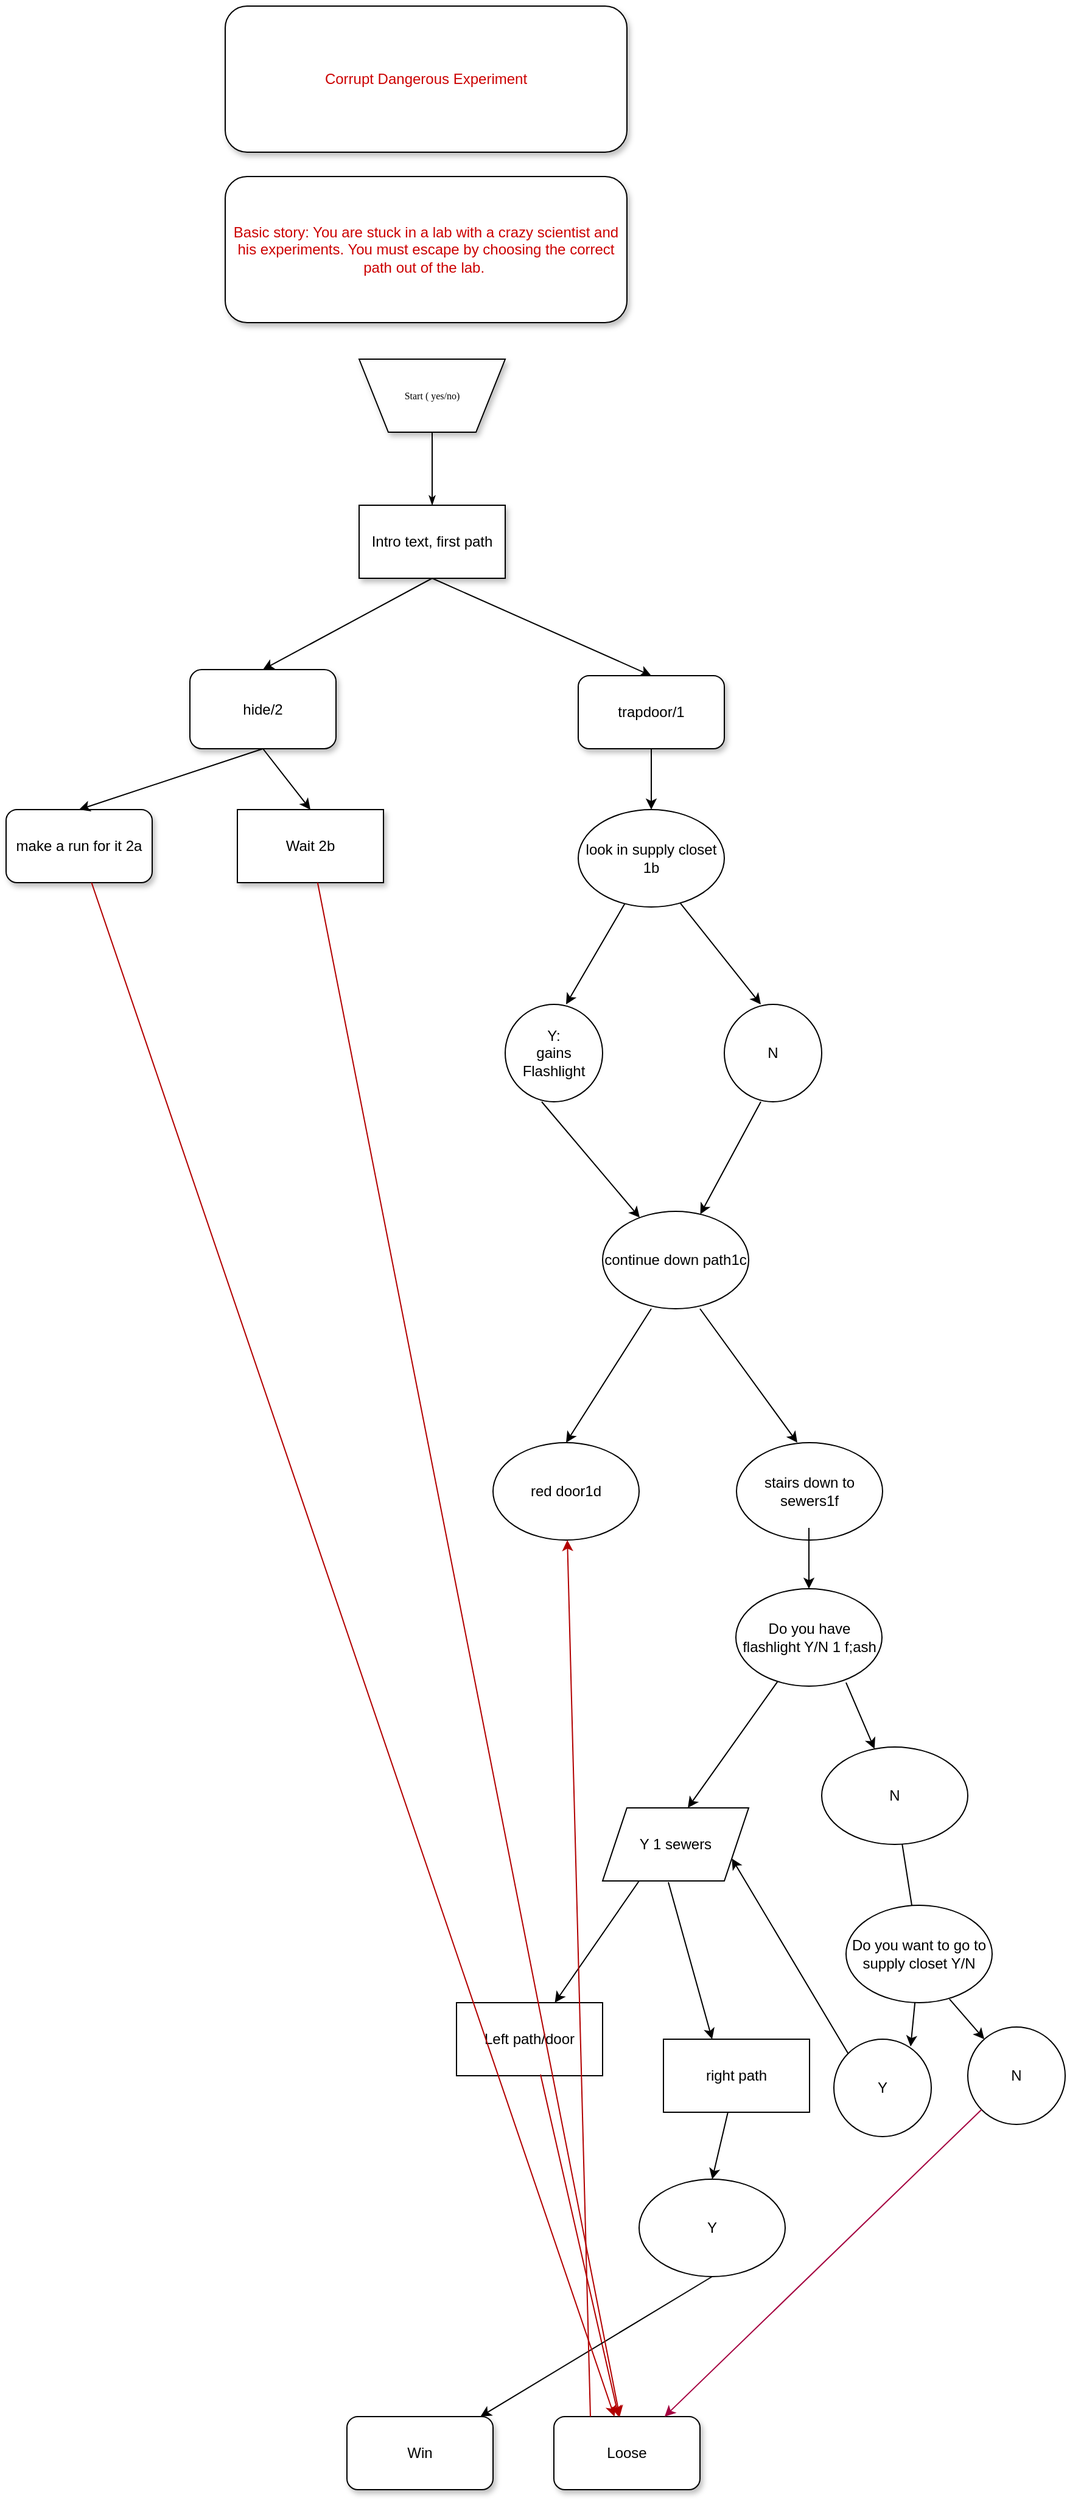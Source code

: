<mxfile version="17.1.2" type="github">
  <diagram name="Page-1" id="edf60f1a-56cd-e834-aa8a-f176f3a09ee4">
    <mxGraphModel dx="1422" dy="1644" grid="1" gridSize="10" guides="1" tooltips="1" connect="1" arrows="1" fold="1" page="1" pageScale="1" pageWidth="1100" pageHeight="850" background="none" math="0" shadow="0">
      <root>
        <mxCell id="0" />
        <mxCell id="1" parent="0" />
        <mxCell id="60e70716793133e9-31" style="edgeStyle=orthogonalEdgeStyle;rounded=0;html=1;labelBackgroundColor=none;startSize=5;endArrow=classicThin;endFill=1;endSize=5;jettySize=auto;orthogonalLoop=1;strokeWidth=1;fontFamily=Verdana;fontSize=8" parent="1" source="60e70716793133e9-2" edge="1">
          <mxGeometry relative="1" as="geometry">
            <mxPoint x="570" y="-100" as="targetPoint" />
            <Array as="points">
              <mxPoint x="570" y="-110" />
            </Array>
          </mxGeometry>
        </mxCell>
        <mxCell id="60e70716793133e9-2" value="Start ( yes/no)" style="shape=trapezoid;whiteSpace=wrap;html=1;rounded=0;shadow=1;labelBackgroundColor=none;strokeWidth=1;fontFamily=Verdana;fontSize=8;align=center;flipV=1;" parent="1" vertex="1">
          <mxGeometry x="510" y="-220" width="120" height="60" as="geometry" />
        </mxCell>
        <mxCell id="3-9XB3UlxTxE3NfFyeRO-2" value="Intro text, first path" style="rounded=0;whiteSpace=wrap;html=1;shadow=1;" parent="1" vertex="1">
          <mxGeometry x="510" y="-100" width="120" height="60" as="geometry" />
        </mxCell>
        <mxCell id="3-9XB3UlxTxE3NfFyeRO-3" value="" style="endArrow=classic;html=1;rounded=0;entryX=0.5;entryY=0;entryDx=0;entryDy=0;exitX=0.5;exitY=1;exitDx=0;exitDy=0;" parent="1" source="3-9XB3UlxTxE3NfFyeRO-2" target="3-9XB3UlxTxE3NfFyeRO-7" edge="1">
          <mxGeometry width="50" height="50" relative="1" as="geometry">
            <mxPoint x="540" y="-40" as="sourcePoint" />
            <mxPoint x="470" y="40" as="targetPoint" />
          </mxGeometry>
        </mxCell>
        <mxCell id="3-9XB3UlxTxE3NfFyeRO-6" value="trapdoor/1" style="rounded=1;whiteSpace=wrap;html=1;shadow=1;" parent="1" vertex="1">
          <mxGeometry x="690" y="40" width="120" height="60" as="geometry" />
        </mxCell>
        <mxCell id="3-9XB3UlxTxE3NfFyeRO-7" value="hide/2" style="rounded=1;whiteSpace=wrap;html=1;shadow=1;" parent="1" vertex="1">
          <mxGeometry x="371" y="35" width="120" height="65" as="geometry" />
        </mxCell>
        <mxCell id="3-9XB3UlxTxE3NfFyeRO-32" value="Loose" style="rounded=1;whiteSpace=wrap;html=1;shadow=1;" parent="1" vertex="1">
          <mxGeometry x="670" y="1470" width="120" height="60" as="geometry" />
        </mxCell>
        <mxCell id="3-9XB3UlxTxE3NfFyeRO-33" value="Win" style="rounded=1;whiteSpace=wrap;html=1;shadow=1;" parent="1" vertex="1">
          <mxGeometry x="500" y="1470" width="120" height="60" as="geometry" />
        </mxCell>
        <mxCell id="3-9XB3UlxTxE3NfFyeRO-95" value="Corrupt Dangerous Experiment" style="rounded=1;whiteSpace=wrap;html=1;shadow=1;fontColor=#CC0000;" parent="1" vertex="1">
          <mxGeometry x="400" y="-510" width="330" height="120" as="geometry" />
        </mxCell>
        <mxCell id="3-9XB3UlxTxE3NfFyeRO-97" value="Basic story: You are stuck in a lab with a crazy scientist and his experiments. You must escape by choosing the correct path out of the lab.&amp;nbsp;" style="rounded=1;whiteSpace=wrap;html=1;shadow=1;fontColor=#CC0000;" parent="1" vertex="1">
          <mxGeometry x="400" y="-370" width="330" height="120" as="geometry" />
        </mxCell>
        <mxCell id="DnY-BvmMV0OAxqjVJdHj-3" value="" style="endArrow=classic;html=1;rounded=0;entryX=0.5;entryY=0;entryDx=0;entryDy=0;exitX=0.5;exitY=1;exitDx=0;exitDy=0;" parent="1" source="3-9XB3UlxTxE3NfFyeRO-2" target="3-9XB3UlxTxE3NfFyeRO-6" edge="1">
          <mxGeometry width="50" height="50" relative="1" as="geometry">
            <mxPoint x="520" y="180" as="sourcePoint" />
            <mxPoint x="570" y="130" as="targetPoint" />
          </mxGeometry>
        </mxCell>
        <mxCell id="DnY-BvmMV0OAxqjVJdHj-4" value="look in supply closet 1b" style="ellipse;whiteSpace=wrap;html=1;" parent="1" vertex="1">
          <mxGeometry x="690" y="150" width="120" height="80" as="geometry" />
        </mxCell>
        <mxCell id="DnY-BvmMV0OAxqjVJdHj-5" value="" style="endArrow=classic;html=1;rounded=0;" parent="1" source="DnY-BvmMV0OAxqjVJdHj-4" edge="1">
          <mxGeometry width="50" height="50" relative="1" as="geometry">
            <mxPoint x="730" y="230" as="sourcePoint" />
            <mxPoint x="680" y="310" as="targetPoint" />
          </mxGeometry>
        </mxCell>
        <mxCell id="DnY-BvmMV0OAxqjVJdHj-6" value="" style="endArrow=classic;html=1;rounded=0;exitX=0.7;exitY=0.963;exitDx=0;exitDy=0;exitPerimeter=0;" parent="1" source="DnY-BvmMV0OAxqjVJdHj-4" edge="1">
          <mxGeometry width="50" height="50" relative="1" as="geometry">
            <mxPoint x="820" y="270" as="sourcePoint" />
            <mxPoint x="840" y="310" as="targetPoint" />
          </mxGeometry>
        </mxCell>
        <mxCell id="DnY-BvmMV0OAxqjVJdHj-7" value="N" style="ellipse;whiteSpace=wrap;html=1;aspect=fixed;" parent="1" vertex="1">
          <mxGeometry x="810" y="310" width="80" height="80" as="geometry" />
        </mxCell>
        <mxCell id="DnY-BvmMV0OAxqjVJdHj-8" value="Y:&lt;br&gt;gains Flashlight" style="ellipse;whiteSpace=wrap;html=1;aspect=fixed;" parent="1" vertex="1">
          <mxGeometry x="630" y="310" width="80" height="80" as="geometry" />
        </mxCell>
        <mxCell id="DnY-BvmMV0OAxqjVJdHj-9" value="" style="endArrow=classic;html=1;rounded=0;" parent="1" target="DnY-BvmMV0OAxqjVJdHj-11" edge="1">
          <mxGeometry width="50" height="50" relative="1" as="geometry">
            <mxPoint x="840" y="390" as="sourcePoint" />
            <mxPoint x="810" y="500" as="targetPoint" />
          </mxGeometry>
        </mxCell>
        <mxCell id="DnY-BvmMV0OAxqjVJdHj-10" value="" style="endArrow=classic;html=1;rounded=0;" parent="1" target="DnY-BvmMV0OAxqjVJdHj-11" edge="1">
          <mxGeometry width="50" height="50" relative="1" as="geometry">
            <mxPoint x="660" y="390" as="sourcePoint" />
            <mxPoint x="710" y="500" as="targetPoint" />
          </mxGeometry>
        </mxCell>
        <mxCell id="DnY-BvmMV0OAxqjVJdHj-11" value="continue down path1c" style="ellipse;whiteSpace=wrap;html=1;" parent="1" vertex="1">
          <mxGeometry x="710" y="480" width="120" height="80" as="geometry" />
        </mxCell>
        <mxCell id="DnY-BvmMV0OAxqjVJdHj-12" value="" style="endArrow=classic;html=1;rounded=0;" parent="1" edge="1">
          <mxGeometry width="50" height="50" relative="1" as="geometry">
            <mxPoint x="750" y="560" as="sourcePoint" />
            <mxPoint x="680" y="670" as="targetPoint" />
          </mxGeometry>
        </mxCell>
        <mxCell id="DnY-BvmMV0OAxqjVJdHj-13" value="" style="endArrow=classic;html=1;rounded=0;" parent="1" edge="1">
          <mxGeometry width="50" height="50" relative="1" as="geometry">
            <mxPoint x="790" y="560" as="sourcePoint" />
            <mxPoint x="870" y="670" as="targetPoint" />
          </mxGeometry>
        </mxCell>
        <mxCell id="DnY-BvmMV0OAxqjVJdHj-14" value="red door1d" style="ellipse;whiteSpace=wrap;html=1;" parent="1" vertex="1">
          <mxGeometry x="620" y="670" width="120" height="80" as="geometry" />
        </mxCell>
        <mxCell id="DnY-BvmMV0OAxqjVJdHj-15" value="stairs down to sewers1f" style="ellipse;whiteSpace=wrap;html=1;" parent="1" vertex="1">
          <mxGeometry x="820" y="670" width="120" height="80" as="geometry" />
        </mxCell>
        <mxCell id="DnY-BvmMV0OAxqjVJdHj-16" value="" style="endArrow=classic;html=1;rounded=0;" parent="1" target="DnY-BvmMV0OAxqjVJdHj-17" edge="1">
          <mxGeometry width="50" height="50" relative="1" as="geometry">
            <mxPoint x="879.5" y="740" as="sourcePoint" />
            <mxPoint x="879.5" y="830" as="targetPoint" />
            <Array as="points">
              <mxPoint x="879.5" y="790" />
            </Array>
          </mxGeometry>
        </mxCell>
        <mxCell id="DnY-BvmMV0OAxqjVJdHj-17" value="Do you have flashlight Y/N 1 f;ash" style="ellipse;whiteSpace=wrap;html=1;" parent="1" vertex="1">
          <mxGeometry x="819.5" y="790" width="120" height="80" as="geometry" />
        </mxCell>
        <mxCell id="DnY-BvmMV0OAxqjVJdHj-18" value="" style="endArrow=classic;html=1;rounded=0;" parent="1" source="DnY-BvmMV0OAxqjVJdHj-17" edge="1">
          <mxGeometry width="50" height="50" relative="1" as="geometry">
            <mxPoint x="520" y="1070" as="sourcePoint" />
            <mxPoint x="780" y="970" as="targetPoint" />
          </mxGeometry>
        </mxCell>
        <mxCell id="DnY-BvmMV0OAxqjVJdHj-19" value="" style="endArrow=classic;html=1;rounded=0;exitX=0.754;exitY=0.963;exitDx=0;exitDy=0;exitPerimeter=0;" parent="1" source="DnY-BvmMV0OAxqjVJdHj-17" target="DnY-BvmMV0OAxqjVJdHj-20" edge="1">
          <mxGeometry width="50" height="50" relative="1" as="geometry">
            <mxPoint x="520" y="1070" as="sourcePoint" />
            <mxPoint x="950" y="960" as="targetPoint" />
          </mxGeometry>
        </mxCell>
        <mxCell id="DnY-BvmMV0OAxqjVJdHj-20" value="N" style="ellipse;whiteSpace=wrap;html=1;" parent="1" vertex="1">
          <mxGeometry x="890" y="920" width="120" height="80" as="geometry" />
        </mxCell>
        <mxCell id="DnY-BvmMV0OAxqjVJdHj-21" value="Y 1 sewers" style="shape=parallelogram;perimeter=parallelogramPerimeter;whiteSpace=wrap;html=1;fixedSize=1;" parent="1" vertex="1">
          <mxGeometry x="710" y="970" width="120" height="60" as="geometry" />
        </mxCell>
        <mxCell id="DnY-BvmMV0OAxqjVJdHj-22" value="" style="endArrow=classic;html=1;rounded=0;exitX=0.45;exitY=1.017;exitDx=0;exitDy=0;exitPerimeter=0;" parent="1" source="DnY-BvmMV0OAxqjVJdHj-21" edge="1">
          <mxGeometry width="50" height="50" relative="1" as="geometry">
            <mxPoint x="520" y="1070" as="sourcePoint" />
            <mxPoint x="800" y="1160" as="targetPoint" />
          </mxGeometry>
        </mxCell>
        <mxCell id="DnY-BvmMV0OAxqjVJdHj-23" value="" style="endArrow=classic;html=1;rounded=0;exitX=0.25;exitY=1;exitDx=0;exitDy=0;" parent="1" source="DnY-BvmMV0OAxqjVJdHj-21" target="DnY-BvmMV0OAxqjVJdHj-24" edge="1">
          <mxGeometry width="50" height="50" relative="1" as="geometry">
            <mxPoint x="520" y="1070" as="sourcePoint" />
            <mxPoint x="650" y="1150" as="targetPoint" />
          </mxGeometry>
        </mxCell>
        <mxCell id="DnY-BvmMV0OAxqjVJdHj-24" value="Left path/door" style="rounded=0;whiteSpace=wrap;html=1;" parent="1" vertex="1">
          <mxGeometry x="590" y="1130" width="120" height="60" as="geometry" />
        </mxCell>
        <mxCell id="DnY-BvmMV0OAxqjVJdHj-25" value="right path" style="rounded=0;whiteSpace=wrap;html=1;" parent="1" vertex="1">
          <mxGeometry x="760" y="1160" width="120" height="60" as="geometry" />
        </mxCell>
        <mxCell id="DnY-BvmMV0OAxqjVJdHj-26" value="" style="endArrow=classic;html=1;rounded=0;exitX=0.575;exitY=0.983;exitDx=0;exitDy=0;exitPerimeter=0;fillColor=#e51400;strokeColor=#B20000;" parent="1" source="DnY-BvmMV0OAxqjVJdHj-24" target="3-9XB3UlxTxE3NfFyeRO-32" edge="1">
          <mxGeometry width="50" height="50" relative="1" as="geometry">
            <mxPoint x="520" y="1270" as="sourcePoint" />
            <mxPoint x="610" y="1340" as="targetPoint" />
          </mxGeometry>
        </mxCell>
        <mxCell id="DnY-BvmMV0OAxqjVJdHj-34" value="Y" style="ellipse;whiteSpace=wrap;html=1;" parent="1" vertex="1">
          <mxGeometry x="740" y="1275" width="120" height="80" as="geometry" />
        </mxCell>
        <mxCell id="DnY-BvmMV0OAxqjVJdHj-35" value="" style="endArrow=classic;html=1;rounded=0;entryX=0.5;entryY=0;entryDx=0;entryDy=0;" parent="1" source="DnY-BvmMV0OAxqjVJdHj-25" target="DnY-BvmMV0OAxqjVJdHj-34" edge="1">
          <mxGeometry width="50" height="50" relative="1" as="geometry">
            <mxPoint x="787.574" y="1508.284" as="sourcePoint" />
            <mxPoint x="570" y="1520" as="targetPoint" />
          </mxGeometry>
        </mxCell>
        <mxCell id="DnY-BvmMV0OAxqjVJdHj-36" value="" style="endArrow=classic;html=1;rounded=0;exitX=0.5;exitY=1;exitDx=0;exitDy=0;" parent="1" source="DnY-BvmMV0OAxqjVJdHj-34" target="3-9XB3UlxTxE3NfFyeRO-33" edge="1">
          <mxGeometry width="50" height="50" relative="1" as="geometry">
            <mxPoint x="520" y="1570" as="sourcePoint" />
            <mxPoint x="570" y="1520" as="targetPoint" />
          </mxGeometry>
        </mxCell>
        <mxCell id="DnY-BvmMV0OAxqjVJdHj-39" value="" style="endArrow=classic;html=1;rounded=0;exitX=0.25;exitY=0;exitDx=0;exitDy=0;fillColor=#e51400;strokeColor=#B20000;" parent="1" source="3-9XB3UlxTxE3NfFyeRO-32" target="DnY-BvmMV0OAxqjVJdHj-14" edge="1">
          <mxGeometry width="50" height="50" relative="1" as="geometry">
            <mxPoint x="520" y="1270" as="sourcePoint" />
            <mxPoint x="601.212" y="909.992" as="targetPoint" />
          </mxGeometry>
        </mxCell>
        <mxCell id="DnY-BvmMV0OAxqjVJdHj-40" value="Do you want to go to supply closet Y/N" style="ellipse;whiteSpace=wrap;html=1;" parent="1" vertex="1">
          <mxGeometry x="910" y="1050" width="120" height="80" as="geometry" />
        </mxCell>
        <mxCell id="DnY-BvmMV0OAxqjVJdHj-42" value="Y" style="ellipse;whiteSpace=wrap;html=1;aspect=fixed;" parent="1" vertex="1">
          <mxGeometry x="900" y="1160" width="80" height="80" as="geometry" />
        </mxCell>
        <mxCell id="DnY-BvmMV0OAxqjVJdHj-43" value="" style="endArrow=classic;html=1;rounded=0;entryX=0.788;entryY=0.075;entryDx=0;entryDy=0;entryPerimeter=0;" parent="1" source="DnY-BvmMV0OAxqjVJdHj-40" target="DnY-BvmMV0OAxqjVJdHj-42" edge="1">
          <mxGeometry width="50" height="50" relative="1" as="geometry">
            <mxPoint x="520" y="1220" as="sourcePoint" />
            <mxPoint x="570" y="1170" as="targetPoint" />
          </mxGeometry>
        </mxCell>
        <mxCell id="DnY-BvmMV0OAxqjVJdHj-44" value="N" style="ellipse;whiteSpace=wrap;html=1;aspect=fixed;" parent="1" vertex="1">
          <mxGeometry x="1010" y="1150" width="80" height="80" as="geometry" />
        </mxCell>
        <mxCell id="DnY-BvmMV0OAxqjVJdHj-45" value="" style="endArrow=classic;html=1;rounded=0;entryX=1;entryY=0.75;entryDx=0;entryDy=0;exitX=0;exitY=0;exitDx=0;exitDy=0;" parent="1" source="DnY-BvmMV0OAxqjVJdHj-42" target="DnY-BvmMV0OAxqjVJdHj-21" edge="1">
          <mxGeometry width="50" height="50" relative="1" as="geometry">
            <mxPoint x="520" y="1020" as="sourcePoint" />
            <mxPoint x="570" y="970" as="targetPoint" />
          </mxGeometry>
        </mxCell>
        <mxCell id="DnY-BvmMV0OAxqjVJdHj-46" value="" style="endArrow=classic;html=1;rounded=0;exitX=0.708;exitY=0.963;exitDx=0;exitDy=0;exitPerimeter=0;" parent="1" source="DnY-BvmMV0OAxqjVJdHj-40" target="DnY-BvmMV0OAxqjVJdHj-44" edge="1">
          <mxGeometry width="50" height="50" relative="1" as="geometry">
            <mxPoint x="520" y="1020" as="sourcePoint" />
            <mxPoint x="570" y="970" as="targetPoint" />
          </mxGeometry>
        </mxCell>
        <mxCell id="DnY-BvmMV0OAxqjVJdHj-47" value="" style="endArrow=classic;html=1;rounded=0;fillColor=#d80073;strokeColor=#A50040;" parent="1" source="DnY-BvmMV0OAxqjVJdHj-44" target="3-9XB3UlxTxE3NfFyeRO-32" edge="1">
          <mxGeometry width="50" height="50" relative="1" as="geometry">
            <mxPoint x="520" y="1220" as="sourcePoint" />
            <mxPoint x="570" y="1170" as="targetPoint" />
          </mxGeometry>
        </mxCell>
        <mxCell id="DnY-BvmMV0OAxqjVJdHj-48" value="" style="endArrow=classic;html=1;rounded=0;entryX=0.5;entryY=0;entryDx=0;entryDy=0;" parent="1" source="3-9XB3UlxTxE3NfFyeRO-6" target="DnY-BvmMV0OAxqjVJdHj-4" edge="1">
          <mxGeometry width="50" height="50" relative="1" as="geometry">
            <mxPoint x="520" y="20" as="sourcePoint" />
            <mxPoint x="570" y="-30" as="targetPoint" />
          </mxGeometry>
        </mxCell>
        <mxCell id="DnY-BvmMV0OAxqjVJdHj-49" value="Wait 2b" style="rounded=0;whiteSpace=wrap;html=1;shadow=1;" parent="1" vertex="1">
          <mxGeometry x="410" y="150" width="120" height="60" as="geometry" />
        </mxCell>
        <mxCell id="DnY-BvmMV0OAxqjVJdHj-50" value="make a run for it 2a" style="rounded=1;whiteSpace=wrap;html=1;shadow=1;" parent="1" vertex="1">
          <mxGeometry x="220" y="150" width="120" height="60" as="geometry" />
        </mxCell>
        <mxCell id="DnY-BvmMV0OAxqjVJdHj-51" value="" style="endArrow=classic;html=1;rounded=0;entryX=0.5;entryY=0;entryDx=0;entryDy=0;exitX=0.5;exitY=1;exitDx=0;exitDy=0;" parent="1" source="3-9XB3UlxTxE3NfFyeRO-7" target="DnY-BvmMV0OAxqjVJdHj-49" edge="1">
          <mxGeometry width="50" height="50" relative="1" as="geometry">
            <mxPoint x="520" y="310" as="sourcePoint" />
            <mxPoint x="570" y="260" as="targetPoint" />
          </mxGeometry>
        </mxCell>
        <mxCell id="DnY-BvmMV0OAxqjVJdHj-52" value="" style="endArrow=classic;html=1;rounded=0;entryX=0.5;entryY=0;entryDx=0;entryDy=0;exitX=0.5;exitY=1;exitDx=0;exitDy=0;" parent="1" source="3-9XB3UlxTxE3NfFyeRO-7" target="DnY-BvmMV0OAxqjVJdHj-50" edge="1">
          <mxGeometry width="50" height="50" relative="1" as="geometry">
            <mxPoint x="520" y="510" as="sourcePoint" />
            <mxPoint x="570" y="460" as="targetPoint" />
          </mxGeometry>
        </mxCell>
        <mxCell id="DnY-BvmMV0OAxqjVJdHj-53" value="" style="endArrow=classic;html=1;rounded=0;fillColor=#e51400;strokeColor=#B20000;" parent="1" source="DnY-BvmMV0OAxqjVJdHj-50" target="3-9XB3UlxTxE3NfFyeRO-32" edge="1">
          <mxGeometry width="50" height="50" relative="1" as="geometry">
            <mxPoint x="520" y="510" as="sourcePoint" />
            <mxPoint x="410" y="680" as="targetPoint" />
          </mxGeometry>
        </mxCell>
        <mxCell id="DnY-BvmMV0OAxqjVJdHj-54" value="" style="endArrow=classic;html=1;rounded=0;fillColor=#e51400;strokeColor=#B20000;" parent="1" source="DnY-BvmMV0OAxqjVJdHj-49" target="3-9XB3UlxTxE3NfFyeRO-32" edge="1">
          <mxGeometry width="50" height="50" relative="1" as="geometry">
            <mxPoint x="520" y="510" as="sourcePoint" />
            <mxPoint x="570" y="460" as="targetPoint" />
          </mxGeometry>
        </mxCell>
        <mxCell id="3nOSrdFCdzNQjCImxx_E-1" value="" style="endArrow=none;html=1;rounded=0;" edge="1" parent="1" source="DnY-BvmMV0OAxqjVJdHj-40" target="DnY-BvmMV0OAxqjVJdHj-20">
          <mxGeometry width="50" height="50" relative="1" as="geometry">
            <mxPoint x="940" y="1060" as="sourcePoint" />
            <mxPoint x="990" y="1010" as="targetPoint" />
          </mxGeometry>
        </mxCell>
      </root>
    </mxGraphModel>
  </diagram>
</mxfile>
